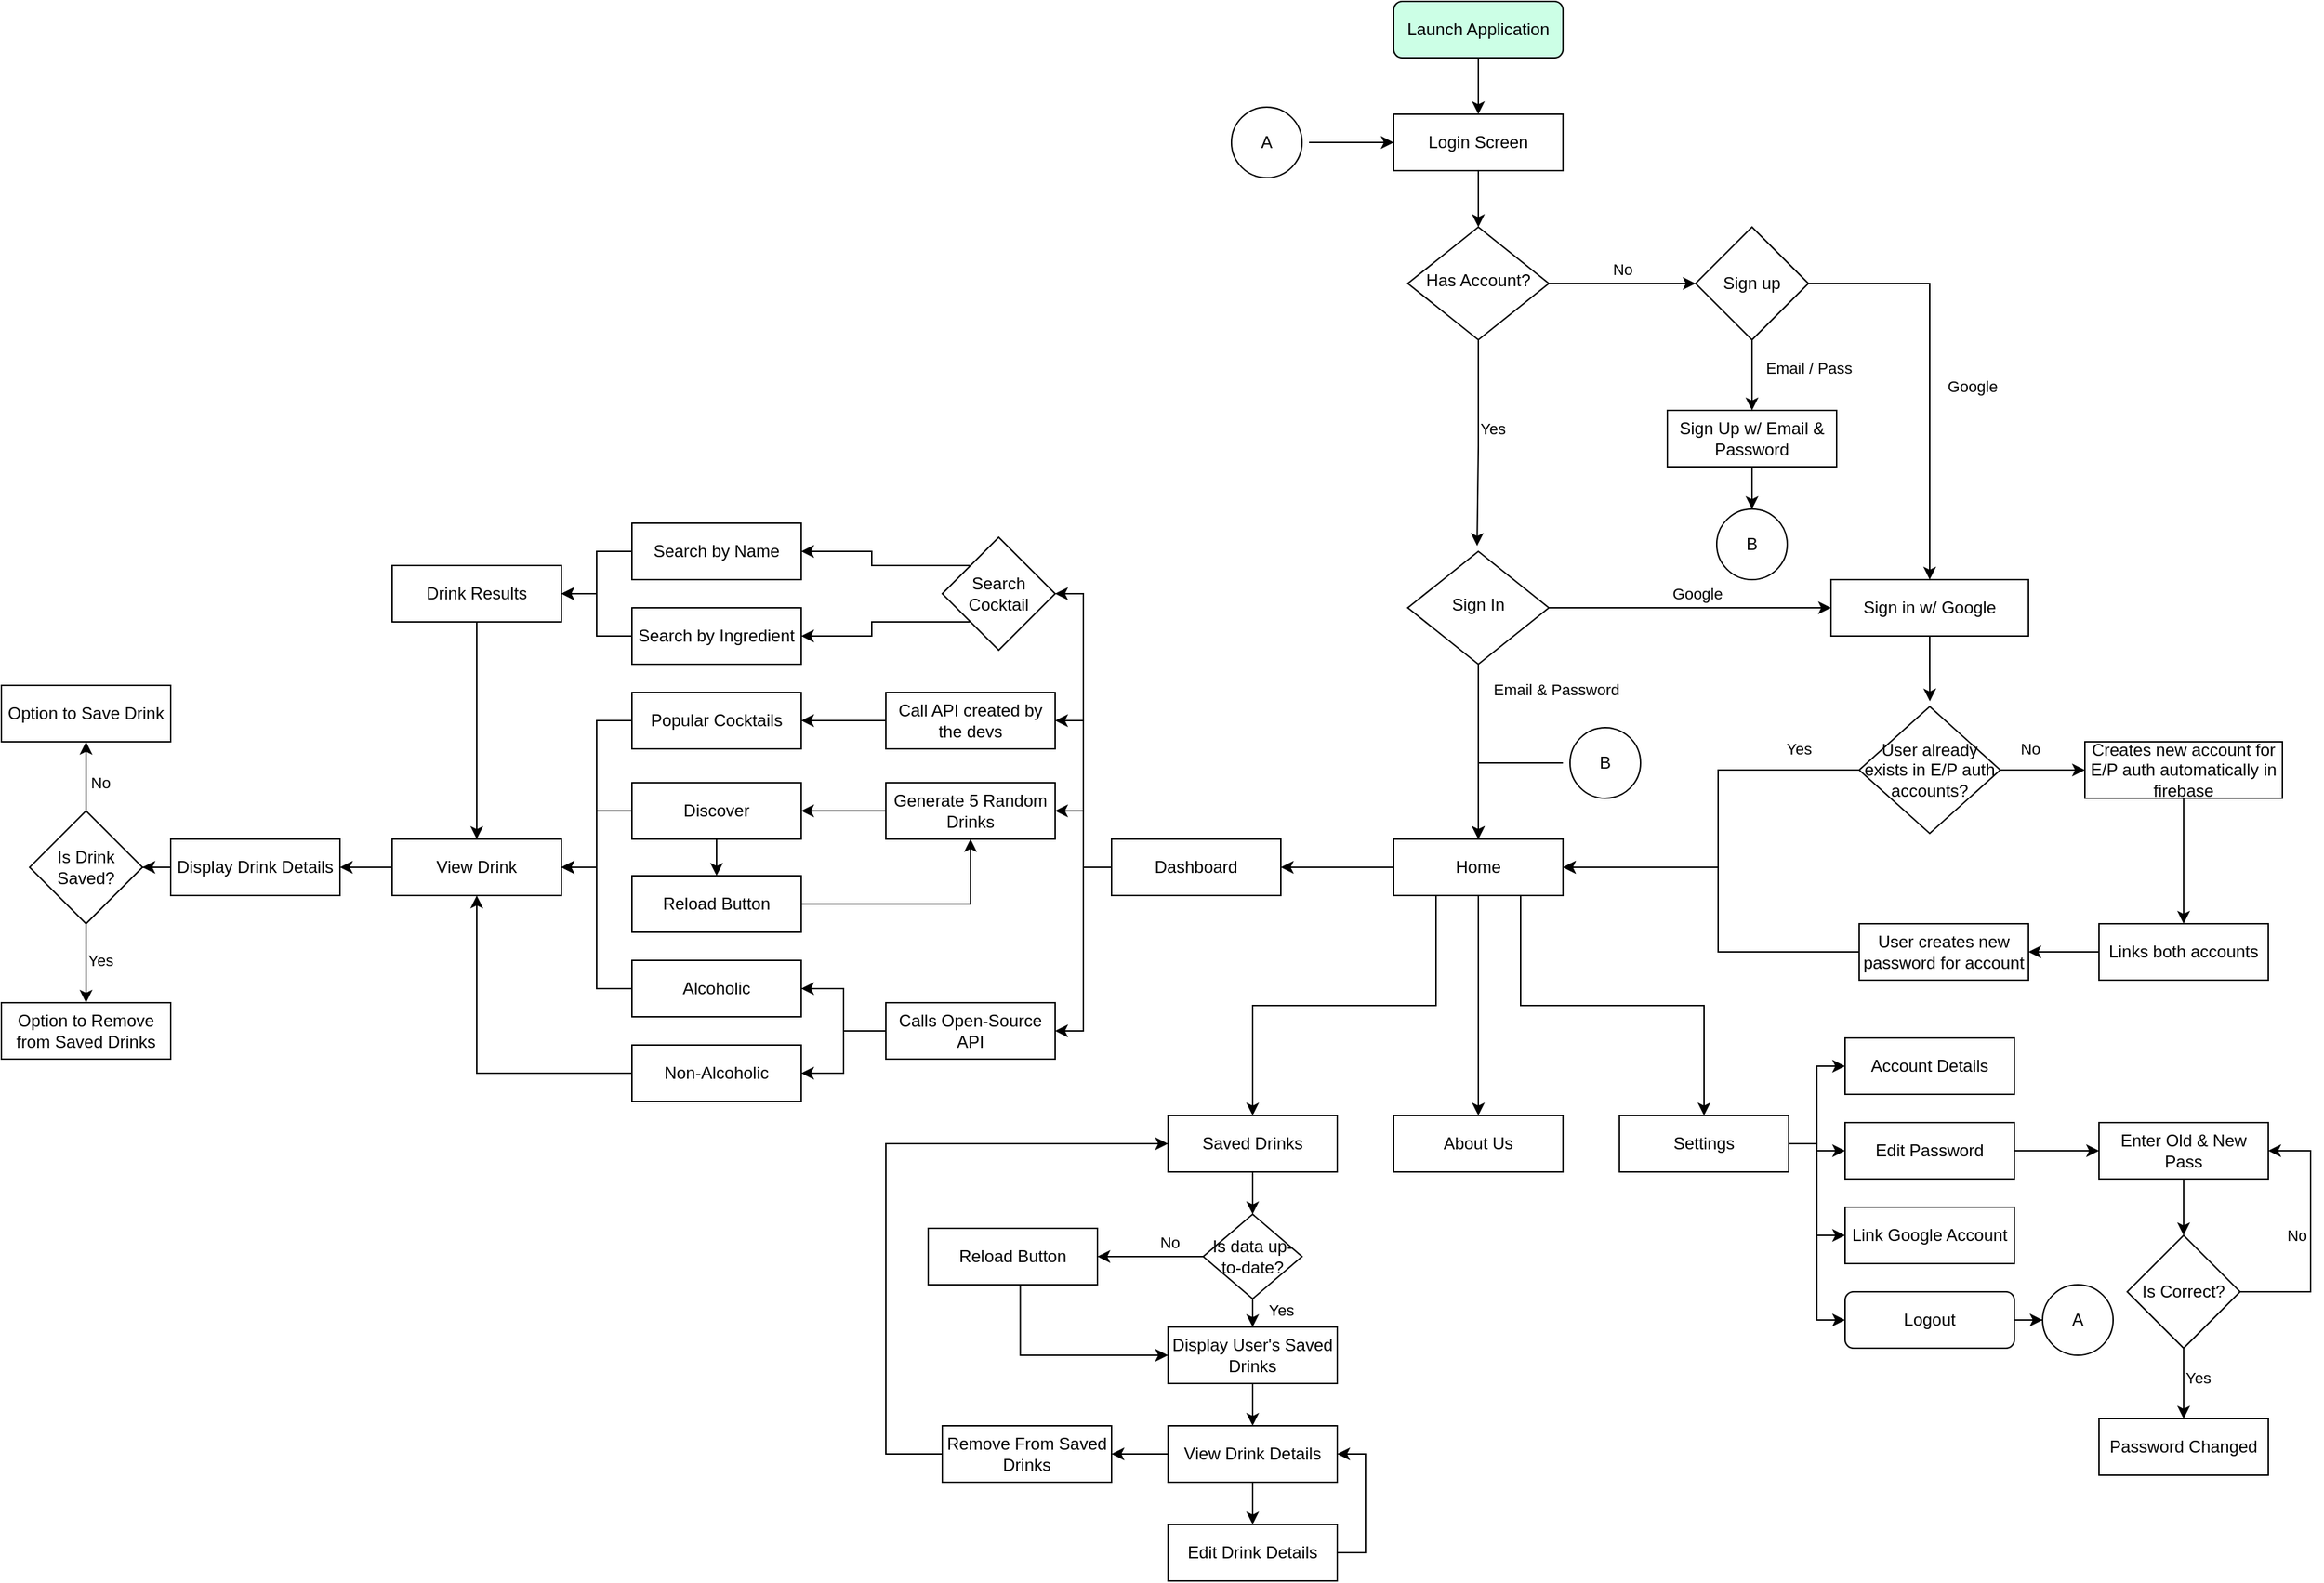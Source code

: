 <mxfile version="23.1.1" type="github">
  <diagram id="C5RBs43oDa-KdzZeNtuy" name="Page-1">
    <mxGraphModel dx="2927" dy="1082" grid="1" gridSize="10" guides="1" tooltips="1" connect="1" arrows="1" fold="1" page="1" pageScale="1" pageWidth="827" pageHeight="1169" math="0" shadow="0">
      <root>
        <mxCell id="WIyWlLk6GJQsqaUBKTNV-0" />
        <mxCell id="WIyWlLk6GJQsqaUBKTNV-1" parent="WIyWlLk6GJQsqaUBKTNV-0" />
        <mxCell id="TQhRW5g1vFuZufK2VAa3-180" style="edgeStyle=orthogonalEdgeStyle;rounded=0;orthogonalLoop=1;jettySize=auto;html=1;entryX=0.5;entryY=0;entryDx=0;entryDy=0;" parent="WIyWlLk6GJQsqaUBKTNV-1" source="WIyWlLk6GJQsqaUBKTNV-3" target="TQhRW5g1vFuZufK2VAa3-169" edge="1">
          <mxGeometry relative="1" as="geometry" />
        </mxCell>
        <mxCell id="WIyWlLk6GJQsqaUBKTNV-3" value="Launch Application" style="rounded=1;whiteSpace=wrap;html=1;fontSize=12;glass=0;strokeWidth=1;shadow=0;fillColor=#CCFFE6;" parent="WIyWlLk6GJQsqaUBKTNV-1" vertex="1">
          <mxGeometry x="160" y="10" width="120" height="40" as="geometry" />
        </mxCell>
        <mxCell id="TQhRW5g1vFuZufK2VAa3-177" style="edgeStyle=orthogonalEdgeStyle;rounded=0;orthogonalLoop=1;jettySize=auto;html=1;entryX=0;entryY=0.5;entryDx=0;entryDy=0;" parent="WIyWlLk6GJQsqaUBKTNV-1" source="WIyWlLk6GJQsqaUBKTNV-6" target="TQhRW5g1vFuZufK2VAa3-5" edge="1">
          <mxGeometry relative="1" as="geometry" />
        </mxCell>
        <mxCell id="TQhRW5g1vFuZufK2VAa3-179" value="No" style="edgeLabel;html=1;align=center;verticalAlign=middle;resizable=0;points=[];" parent="TQhRW5g1vFuZufK2VAa3-177" vertex="1" connectable="0">
          <mxGeometry x="0.003" relative="1" as="geometry">
            <mxPoint y="-10" as="offset" />
          </mxGeometry>
        </mxCell>
        <mxCell id="WIyWlLk6GJQsqaUBKTNV-6" value="Has Account?" style="rhombus;whiteSpace=wrap;html=1;shadow=0;fontFamily=Helvetica;fontSize=12;align=center;strokeWidth=1;spacing=6;spacingTop=-4;" parent="WIyWlLk6GJQsqaUBKTNV-1" vertex="1">
          <mxGeometry x="170" y="170" width="100" height="80" as="geometry" />
        </mxCell>
        <mxCell id="TQhRW5g1vFuZufK2VAa3-3" style="edgeStyle=orthogonalEdgeStyle;rounded=0;orthogonalLoop=1;jettySize=auto;html=1;entryX=0;entryY=0.5;entryDx=0;entryDy=0;" parent="WIyWlLk6GJQsqaUBKTNV-1" source="TQhRW5g1vFuZufK2VAa3-1" target="TQhRW5g1vFuZufK2VAa3-33" edge="1">
          <mxGeometry relative="1" as="geometry">
            <mxPoint x="480" y="440" as="targetPoint" />
          </mxGeometry>
        </mxCell>
        <mxCell id="TQhRW5g1vFuZufK2VAa3-4" value="Google" style="edgeLabel;html=1;align=center;verticalAlign=middle;resizable=0;points=[];" parent="TQhRW5g1vFuZufK2VAa3-3" vertex="1" connectable="0">
          <mxGeometry x="0.215" relative="1" as="geometry">
            <mxPoint x="-17" y="-10" as="offset" />
          </mxGeometry>
        </mxCell>
        <mxCell id="TQhRW5g1vFuZufK2VAa3-172" style="edgeStyle=orthogonalEdgeStyle;rounded=0;orthogonalLoop=1;jettySize=auto;html=1;entryX=0.5;entryY=0;entryDx=0;entryDy=0;" parent="WIyWlLk6GJQsqaUBKTNV-1" source="TQhRW5g1vFuZufK2VAa3-1" target="TQhRW5g1vFuZufK2VAa3-42" edge="1">
          <mxGeometry relative="1" as="geometry">
            <mxPoint x="200" y="570" as="targetPoint" />
          </mxGeometry>
        </mxCell>
        <mxCell id="TQhRW5g1vFuZufK2VAa3-1" value="Sign In" style="rhombus;whiteSpace=wrap;html=1;shadow=0;fontFamily=Helvetica;fontSize=12;align=center;strokeWidth=1;spacing=6;spacingTop=-4;" parent="WIyWlLk6GJQsqaUBKTNV-1" vertex="1">
          <mxGeometry x="170" y="400" width="100" height="80" as="geometry" />
        </mxCell>
        <mxCell id="TQhRW5g1vFuZufK2VAa3-6" style="edgeStyle=orthogonalEdgeStyle;rounded=0;orthogonalLoop=1;jettySize=auto;html=1;exitX=1;exitY=0.5;exitDx=0;exitDy=0;entryX=0.5;entryY=0;entryDx=0;entryDy=0;" parent="WIyWlLk6GJQsqaUBKTNV-1" source="TQhRW5g1vFuZufK2VAa3-5" target="TQhRW5g1vFuZufK2VAa3-33" edge="1">
          <mxGeometry relative="1" as="geometry">
            <mxPoint x="540" y="420" as="targetPoint" />
          </mxGeometry>
        </mxCell>
        <mxCell id="TQhRW5g1vFuZufK2VAa3-7" value="Google" style="edgeLabel;html=1;align=center;verticalAlign=middle;resizable=0;points=[];" parent="TQhRW5g1vFuZufK2VAa3-6" vertex="1" connectable="0">
          <mxGeometry x="0.01" y="1" relative="1" as="geometry">
            <mxPoint x="29" y="9" as="offset" />
          </mxGeometry>
        </mxCell>
        <mxCell id="TQhRW5g1vFuZufK2VAa3-10" style="edgeStyle=orthogonalEdgeStyle;rounded=0;orthogonalLoop=1;jettySize=auto;html=1;entryX=0.5;entryY=0;entryDx=0;entryDy=0;" parent="WIyWlLk6GJQsqaUBKTNV-1" source="TQhRW5g1vFuZufK2VAa3-5" target="TQhRW5g1vFuZufK2VAa3-38" edge="1">
          <mxGeometry relative="1" as="geometry" />
        </mxCell>
        <mxCell id="TQhRW5g1vFuZufK2VAa3-11" value="Email / Pass" style="edgeLabel;html=1;align=center;verticalAlign=middle;resizable=0;points=[];" parent="TQhRW5g1vFuZufK2VAa3-10" vertex="1" connectable="0">
          <mxGeometry x="-0.014" y="-2" relative="1" as="geometry">
            <mxPoint x="42" y="-5" as="offset" />
          </mxGeometry>
        </mxCell>
        <mxCell id="TQhRW5g1vFuZufK2VAa3-5" value="Sign up" style="rhombus;whiteSpace=wrap;html=1;" parent="WIyWlLk6GJQsqaUBKTNV-1" vertex="1">
          <mxGeometry x="374" y="170" width="80" height="80" as="geometry" />
        </mxCell>
        <mxCell id="TQhRW5g1vFuZufK2VAa3-16" style="edgeStyle=orthogonalEdgeStyle;rounded=0;orthogonalLoop=1;jettySize=auto;html=1;entryX=1;entryY=0.5;entryDx=0;entryDy=0;" parent="WIyWlLk6GJQsqaUBKTNV-1" source="TQhRW5g1vFuZufK2VAa3-12" target="TQhRW5g1vFuZufK2VAa3-42" edge="1">
          <mxGeometry relative="1" as="geometry">
            <Array as="points">
              <mxPoint x="390" y="555" />
              <mxPoint x="390" y="624" />
              <mxPoint x="280" y="624" />
            </Array>
          </mxGeometry>
        </mxCell>
        <mxCell id="TQhRW5g1vFuZufK2VAa3-17" value="Yes" style="edgeLabel;html=1;align=center;verticalAlign=middle;resizable=0;points=[];" parent="TQhRW5g1vFuZufK2VAa3-16" vertex="1" connectable="0">
          <mxGeometry x="-0.687" y="-1" relative="1" as="geometry">
            <mxPoint y="-14" as="offset" />
          </mxGeometry>
        </mxCell>
        <mxCell id="TQhRW5g1vFuZufK2VAa3-19" style="edgeStyle=orthogonalEdgeStyle;rounded=0;orthogonalLoop=1;jettySize=auto;html=1;exitX=1;exitY=0.5;exitDx=0;exitDy=0;entryX=0;entryY=0.5;entryDx=0;entryDy=0;" parent="WIyWlLk6GJQsqaUBKTNV-1" source="TQhRW5g1vFuZufK2VAa3-12" target="TQhRW5g1vFuZufK2VAa3-30" edge="1">
          <mxGeometry relative="1" as="geometry" />
        </mxCell>
        <mxCell id="TQhRW5g1vFuZufK2VAa3-20" value="No" style="edgeLabel;html=1;align=center;verticalAlign=middle;resizable=0;points=[];" parent="TQhRW5g1vFuZufK2VAa3-19" vertex="1" connectable="0">
          <mxGeometry x="-0.411" y="1" relative="1" as="geometry">
            <mxPoint x="3" y="-14" as="offset" />
          </mxGeometry>
        </mxCell>
        <mxCell id="TQhRW5g1vFuZufK2VAa3-12" value="&lt;font style=&quot;font-size: 12px;&quot;&gt;User already exists in E/P auth accounts?&lt;/font&gt;" style="rhombus;whiteSpace=wrap;html=1;" parent="WIyWlLk6GJQsqaUBKTNV-1" vertex="1">
          <mxGeometry x="490" y="510" width="100" height="90" as="geometry" />
        </mxCell>
        <mxCell id="TQhRW5g1vFuZufK2VAa3-29" style="edgeStyle=orthogonalEdgeStyle;rounded=0;orthogonalLoop=1;jettySize=auto;html=1;entryX=1;entryY=0.5;entryDx=0;entryDy=0;exitX=0;exitY=0.5;exitDx=0;exitDy=0;" parent="WIyWlLk6GJQsqaUBKTNV-1" source="HgT4FVyCtqjQyNSdnHn8-1" target="TQhRW5g1vFuZufK2VAa3-42" edge="1">
          <mxGeometry relative="1" as="geometry">
            <Array as="points">
              <mxPoint x="390" y="684" />
              <mxPoint x="390" y="624" />
              <mxPoint x="280" y="624" />
            </Array>
          </mxGeometry>
        </mxCell>
        <mxCell id="TQhRW5g1vFuZufK2VAa3-28" value="Links both accounts" style="rounded=0;whiteSpace=wrap;html=1;" parent="WIyWlLk6GJQsqaUBKTNV-1" vertex="1">
          <mxGeometry x="660" y="664" width="120" height="40" as="geometry" />
        </mxCell>
        <mxCell id="TQhRW5g1vFuZufK2VAa3-32" style="edgeStyle=orthogonalEdgeStyle;rounded=0;orthogonalLoop=1;jettySize=auto;html=1;exitX=0.5;exitY=1;exitDx=0;exitDy=0;entryX=0.5;entryY=0;entryDx=0;entryDy=0;" parent="WIyWlLk6GJQsqaUBKTNV-1" source="TQhRW5g1vFuZufK2VAa3-30" target="TQhRW5g1vFuZufK2VAa3-28" edge="1">
          <mxGeometry relative="1" as="geometry" />
        </mxCell>
        <mxCell id="TQhRW5g1vFuZufK2VAa3-30" value="Creates new account for E/P auth automatically in firebase" style="rounded=0;whiteSpace=wrap;html=1;" parent="WIyWlLk6GJQsqaUBKTNV-1" vertex="1">
          <mxGeometry x="650" y="535" width="140" height="40" as="geometry" />
        </mxCell>
        <mxCell id="TQhRW5g1vFuZufK2VAa3-33" value="Sign in w/ Google" style="rounded=0;whiteSpace=wrap;html=1;" parent="WIyWlLk6GJQsqaUBKTNV-1" vertex="1">
          <mxGeometry x="470" y="420" width="140" height="40" as="geometry" />
        </mxCell>
        <mxCell id="TQhRW5g1vFuZufK2VAa3-34" style="edgeStyle=orthogonalEdgeStyle;rounded=0;orthogonalLoop=1;jettySize=auto;html=1;entryX=0.501;entryY=-0.041;entryDx=0;entryDy=0;entryPerimeter=0;" parent="WIyWlLk6GJQsqaUBKTNV-1" source="TQhRW5g1vFuZufK2VAa3-33" target="TQhRW5g1vFuZufK2VAa3-12" edge="1">
          <mxGeometry relative="1" as="geometry" />
        </mxCell>
        <mxCell id="TQhRW5g1vFuZufK2VAa3-38" value="Sign Up w/ Email &amp;amp; Password" style="rounded=0;whiteSpace=wrap;html=1;" parent="WIyWlLk6GJQsqaUBKTNV-1" vertex="1">
          <mxGeometry x="354" y="300" width="120" height="40" as="geometry" />
        </mxCell>
        <mxCell id="TQhRW5g1vFuZufK2VAa3-59" style="edgeStyle=orthogonalEdgeStyle;rounded=0;orthogonalLoop=1;jettySize=auto;html=1;entryX=1;entryY=0.5;entryDx=0;entryDy=0;" parent="WIyWlLk6GJQsqaUBKTNV-1" source="TQhRW5g1vFuZufK2VAa3-41" target="TQhRW5g1vFuZufK2VAa3-73" edge="1">
          <mxGeometry relative="1" as="geometry" />
        </mxCell>
        <mxCell id="TQhRW5g1vFuZufK2VAa3-60" style="edgeStyle=orthogonalEdgeStyle;rounded=0;orthogonalLoop=1;jettySize=auto;html=1;exitX=0;exitY=0.5;exitDx=0;exitDy=0;entryX=1;entryY=0.5;entryDx=0;entryDy=0;" parent="WIyWlLk6GJQsqaUBKTNV-1" source="TQhRW5g1vFuZufK2VAa3-41" target="TQhRW5g1vFuZufK2VAa3-53" edge="1">
          <mxGeometry relative="1" as="geometry" />
        </mxCell>
        <mxCell id="TQhRW5g1vFuZufK2VAa3-61" style="edgeStyle=orthogonalEdgeStyle;rounded=0;orthogonalLoop=1;jettySize=auto;html=1;entryX=1;entryY=0.5;entryDx=0;entryDy=0;" parent="WIyWlLk6GJQsqaUBKTNV-1" source="TQhRW5g1vFuZufK2VAa3-41" target="TQhRW5g1vFuZufK2VAa3-57" edge="1">
          <mxGeometry relative="1" as="geometry" />
        </mxCell>
        <mxCell id="TQhRW5g1vFuZufK2VAa3-64" style="edgeStyle=orthogonalEdgeStyle;rounded=0;orthogonalLoop=1;jettySize=auto;html=1;entryX=1;entryY=0.5;entryDx=0;entryDy=0;" parent="WIyWlLk6GJQsqaUBKTNV-1" source="TQhRW5g1vFuZufK2VAa3-41" target="TQhRW5g1vFuZufK2VAa3-63" edge="1">
          <mxGeometry relative="1" as="geometry" />
        </mxCell>
        <mxCell id="TQhRW5g1vFuZufK2VAa3-41" value="Dashboard" style="rounded=0;whiteSpace=wrap;html=1;" parent="WIyWlLk6GJQsqaUBKTNV-1" vertex="1">
          <mxGeometry x="-40" y="604" width="120" height="40" as="geometry" />
        </mxCell>
        <mxCell id="TQhRW5g1vFuZufK2VAa3-47" style="edgeStyle=orthogonalEdgeStyle;rounded=0;orthogonalLoop=1;jettySize=auto;html=1;entryX=0.5;entryY=0;entryDx=0;entryDy=0;" parent="WIyWlLk6GJQsqaUBKTNV-1" source="TQhRW5g1vFuZufK2VAa3-42" target="TQhRW5g1vFuZufK2VAa3-44" edge="1">
          <mxGeometry relative="1" as="geometry" />
        </mxCell>
        <mxCell id="TQhRW5g1vFuZufK2VAa3-48" style="edgeStyle=orthogonalEdgeStyle;rounded=0;orthogonalLoop=1;jettySize=auto;html=1;exitX=0.75;exitY=1;exitDx=0;exitDy=0;" parent="WIyWlLk6GJQsqaUBKTNV-1" source="TQhRW5g1vFuZufK2VAa3-42" target="TQhRW5g1vFuZufK2VAa3-46" edge="1">
          <mxGeometry relative="1" as="geometry" />
        </mxCell>
        <mxCell id="TQhRW5g1vFuZufK2VAa3-49" style="edgeStyle=orthogonalEdgeStyle;rounded=0;orthogonalLoop=1;jettySize=auto;html=1;exitX=0.25;exitY=1;exitDx=0;exitDy=0;" parent="WIyWlLk6GJQsqaUBKTNV-1" source="TQhRW5g1vFuZufK2VAa3-42" target="TQhRW5g1vFuZufK2VAa3-45" edge="1">
          <mxGeometry relative="1" as="geometry" />
        </mxCell>
        <mxCell id="HgT4FVyCtqjQyNSdnHn8-23" style="edgeStyle=orthogonalEdgeStyle;rounded=0;orthogonalLoop=1;jettySize=auto;html=1;entryX=1;entryY=0.5;entryDx=0;entryDy=0;" edge="1" parent="WIyWlLk6GJQsqaUBKTNV-1" source="TQhRW5g1vFuZufK2VAa3-42" target="TQhRW5g1vFuZufK2VAa3-41">
          <mxGeometry relative="1" as="geometry" />
        </mxCell>
        <mxCell id="TQhRW5g1vFuZufK2VAa3-42" value="Home" style="rounded=0;whiteSpace=wrap;html=1;" parent="WIyWlLk6GJQsqaUBKTNV-1" vertex="1">
          <mxGeometry x="160" y="604" width="120" height="40" as="geometry" />
        </mxCell>
        <mxCell id="TQhRW5g1vFuZufK2VAa3-44" value="About Us" style="rounded=0;whiteSpace=wrap;html=1;" parent="WIyWlLk6GJQsqaUBKTNV-1" vertex="1">
          <mxGeometry x="160" y="800" width="120" height="40" as="geometry" />
        </mxCell>
        <mxCell id="TQhRW5g1vFuZufK2VAa3-128" style="edgeStyle=orthogonalEdgeStyle;rounded=0;orthogonalLoop=1;jettySize=auto;html=1;entryX=0.5;entryY=0;entryDx=0;entryDy=0;" parent="WIyWlLk6GJQsqaUBKTNV-1" source="TQhRW5g1vFuZufK2VAa3-45" target="TQhRW5g1vFuZufK2VAa3-145" edge="1">
          <mxGeometry relative="1" as="geometry" />
        </mxCell>
        <mxCell id="TQhRW5g1vFuZufK2VAa3-45" value="Saved Drinks" style="rounded=0;whiteSpace=wrap;html=1;" parent="WIyWlLk6GJQsqaUBKTNV-1" vertex="1">
          <mxGeometry y="800" width="120" height="40" as="geometry" />
        </mxCell>
        <mxCell id="TQhRW5g1vFuZufK2VAa3-106" style="edgeStyle=orthogonalEdgeStyle;rounded=0;orthogonalLoop=1;jettySize=auto;html=1;entryX=0;entryY=0.5;entryDx=0;entryDy=0;" parent="WIyWlLk6GJQsqaUBKTNV-1" source="TQhRW5g1vFuZufK2VAa3-46" target="TQhRW5g1vFuZufK2VAa3-100" edge="1">
          <mxGeometry relative="1" as="geometry" />
        </mxCell>
        <mxCell id="TQhRW5g1vFuZufK2VAa3-119" style="edgeStyle=orthogonalEdgeStyle;rounded=0;orthogonalLoop=1;jettySize=auto;html=1;entryX=0;entryY=0.5;entryDx=0;entryDy=0;" parent="WIyWlLk6GJQsqaUBKTNV-1" source="TQhRW5g1vFuZufK2VAa3-46" target="TQhRW5g1vFuZufK2VAa3-103" edge="1">
          <mxGeometry relative="1" as="geometry" />
        </mxCell>
        <mxCell id="TQhRW5g1vFuZufK2VAa3-120" style="edgeStyle=orthogonalEdgeStyle;rounded=0;orthogonalLoop=1;jettySize=auto;html=1;entryX=0;entryY=0.5;entryDx=0;entryDy=0;" parent="WIyWlLk6GJQsqaUBKTNV-1" source="TQhRW5g1vFuZufK2VAa3-46" target="TQhRW5g1vFuZufK2VAa3-99" edge="1">
          <mxGeometry relative="1" as="geometry" />
        </mxCell>
        <mxCell id="TQhRW5g1vFuZufK2VAa3-122" style="edgeStyle=orthogonalEdgeStyle;rounded=0;orthogonalLoop=1;jettySize=auto;html=1;entryX=0;entryY=0.5;entryDx=0;entryDy=0;" parent="WIyWlLk6GJQsqaUBKTNV-1" source="TQhRW5g1vFuZufK2VAa3-46" target="TQhRW5g1vFuZufK2VAa3-102" edge="1">
          <mxGeometry relative="1" as="geometry" />
        </mxCell>
        <mxCell id="TQhRW5g1vFuZufK2VAa3-46" value="Settings" style="rounded=0;whiteSpace=wrap;html=1;" parent="WIyWlLk6GJQsqaUBKTNV-1" vertex="1">
          <mxGeometry x="320" y="800" width="120" height="40" as="geometry" />
        </mxCell>
        <mxCell id="TQhRW5g1vFuZufK2VAa3-78" style="edgeStyle=orthogonalEdgeStyle;rounded=0;orthogonalLoop=1;jettySize=auto;html=1;exitX=0;exitY=0.5;exitDx=0;exitDy=0;entryX=1;entryY=0.5;entryDx=0;entryDy=0;" parent="WIyWlLk6GJQsqaUBKTNV-1" source="TQhRW5g1vFuZufK2VAa3-52" target="TQhRW5g1vFuZufK2VAa3-77" edge="1">
          <mxGeometry relative="1" as="geometry" />
        </mxCell>
        <mxCell id="TQhRW5g1vFuZufK2VAa3-52" value="Search by Name" style="rounded=0;whiteSpace=wrap;html=1;" parent="WIyWlLk6GJQsqaUBKTNV-1" vertex="1">
          <mxGeometry x="-380" y="380" width="120" height="40" as="geometry" />
        </mxCell>
        <mxCell id="TQhRW5g1vFuZufK2VAa3-68" style="edgeStyle=orthogonalEdgeStyle;rounded=0;orthogonalLoop=1;jettySize=auto;html=1;entryX=1;entryY=0.5;entryDx=0;entryDy=0;" parent="WIyWlLk6GJQsqaUBKTNV-1" source="TQhRW5g1vFuZufK2VAa3-53" target="TQhRW5g1vFuZufK2VAa3-56" edge="1">
          <mxGeometry relative="1" as="geometry" />
        </mxCell>
        <mxCell id="TQhRW5g1vFuZufK2VAa3-53" value="Generate 5 Random Drinks" style="rounded=0;whiteSpace=wrap;html=1;" parent="WIyWlLk6GJQsqaUBKTNV-1" vertex="1">
          <mxGeometry x="-200" y="564" width="120" height="40" as="geometry" />
        </mxCell>
        <mxCell id="TQhRW5g1vFuZufK2VAa3-82" style="edgeStyle=orthogonalEdgeStyle;rounded=0;orthogonalLoop=1;jettySize=auto;html=1;entryX=1;entryY=0.5;entryDx=0;entryDy=0;" parent="WIyWlLk6GJQsqaUBKTNV-1" source="TQhRW5g1vFuZufK2VAa3-54" target="TQhRW5g1vFuZufK2VAa3-80" edge="1">
          <mxGeometry relative="1" as="geometry" />
        </mxCell>
        <mxCell id="TQhRW5g1vFuZufK2VAa3-54" value="Popular Cocktails" style="rounded=0;whiteSpace=wrap;html=1;" parent="WIyWlLk6GJQsqaUBKTNV-1" vertex="1">
          <mxGeometry x="-380" y="500" width="120" height="40" as="geometry" />
        </mxCell>
        <mxCell id="TQhRW5g1vFuZufK2VAa3-84" style="edgeStyle=orthogonalEdgeStyle;rounded=0;orthogonalLoop=1;jettySize=auto;html=1;entryX=1;entryY=0.5;entryDx=0;entryDy=0;" parent="WIyWlLk6GJQsqaUBKTNV-1" source="TQhRW5g1vFuZufK2VAa3-55" target="TQhRW5g1vFuZufK2VAa3-80" edge="1">
          <mxGeometry relative="1" as="geometry" />
        </mxCell>
        <mxCell id="TQhRW5g1vFuZufK2VAa3-55" value="Alcoholic" style="rounded=0;whiteSpace=wrap;html=1;" parent="WIyWlLk6GJQsqaUBKTNV-1" vertex="1">
          <mxGeometry x="-380" y="690" width="120" height="40" as="geometry" />
        </mxCell>
        <mxCell id="TQhRW5g1vFuZufK2VAa3-70" style="edgeStyle=orthogonalEdgeStyle;rounded=0;orthogonalLoop=1;jettySize=auto;html=1;entryX=0.5;entryY=0;entryDx=0;entryDy=0;" parent="WIyWlLk6GJQsqaUBKTNV-1" source="TQhRW5g1vFuZufK2VAa3-56" target="TQhRW5g1vFuZufK2VAa3-69" edge="1">
          <mxGeometry relative="1" as="geometry" />
        </mxCell>
        <mxCell id="TQhRW5g1vFuZufK2VAa3-83" style="edgeStyle=orthogonalEdgeStyle;rounded=0;orthogonalLoop=1;jettySize=auto;html=1;entryX=1;entryY=0.5;entryDx=0;entryDy=0;" parent="WIyWlLk6GJQsqaUBKTNV-1" source="TQhRW5g1vFuZufK2VAa3-56" target="TQhRW5g1vFuZufK2VAa3-80" edge="1">
          <mxGeometry relative="1" as="geometry" />
        </mxCell>
        <mxCell id="TQhRW5g1vFuZufK2VAa3-56" value="Discover" style="rounded=0;whiteSpace=wrap;html=1;" parent="WIyWlLk6GJQsqaUBKTNV-1" vertex="1">
          <mxGeometry x="-380" y="564" width="120" height="40" as="geometry" />
        </mxCell>
        <mxCell id="TQhRW5g1vFuZufK2VAa3-62" style="edgeStyle=orthogonalEdgeStyle;rounded=0;orthogonalLoop=1;jettySize=auto;html=1;entryX=1;entryY=0.5;entryDx=0;entryDy=0;" parent="WIyWlLk6GJQsqaUBKTNV-1" source="TQhRW5g1vFuZufK2VAa3-57" target="TQhRW5g1vFuZufK2VAa3-54" edge="1">
          <mxGeometry relative="1" as="geometry" />
        </mxCell>
        <mxCell id="TQhRW5g1vFuZufK2VAa3-57" value="Call API created by the devs" style="rounded=0;whiteSpace=wrap;html=1;" parent="WIyWlLk6GJQsqaUBKTNV-1" vertex="1">
          <mxGeometry x="-200" y="500" width="120" height="40" as="geometry" />
        </mxCell>
        <mxCell id="TQhRW5g1vFuZufK2VAa3-85" style="edgeStyle=orthogonalEdgeStyle;rounded=0;orthogonalLoop=1;jettySize=auto;html=1;entryX=0.5;entryY=1;entryDx=0;entryDy=0;" parent="WIyWlLk6GJQsqaUBKTNV-1" source="TQhRW5g1vFuZufK2VAa3-58" target="TQhRW5g1vFuZufK2VAa3-80" edge="1">
          <mxGeometry relative="1" as="geometry" />
        </mxCell>
        <mxCell id="TQhRW5g1vFuZufK2VAa3-58" value="Non-Alcoholic" style="rounded=0;whiteSpace=wrap;html=1;" parent="WIyWlLk6GJQsqaUBKTNV-1" vertex="1">
          <mxGeometry x="-380" y="750" width="120" height="40" as="geometry" />
        </mxCell>
        <mxCell id="TQhRW5g1vFuZufK2VAa3-66" style="edgeStyle=orthogonalEdgeStyle;rounded=0;orthogonalLoop=1;jettySize=auto;html=1;entryX=1;entryY=0.5;entryDx=0;entryDy=0;" parent="WIyWlLk6GJQsqaUBKTNV-1" source="TQhRW5g1vFuZufK2VAa3-63" target="TQhRW5g1vFuZufK2VAa3-55" edge="1">
          <mxGeometry relative="1" as="geometry" />
        </mxCell>
        <mxCell id="TQhRW5g1vFuZufK2VAa3-67" style="edgeStyle=orthogonalEdgeStyle;rounded=0;orthogonalLoop=1;jettySize=auto;html=1;entryX=1;entryY=0.5;entryDx=0;entryDy=0;" parent="WIyWlLk6GJQsqaUBKTNV-1" source="TQhRW5g1vFuZufK2VAa3-63" target="TQhRW5g1vFuZufK2VAa3-58" edge="1">
          <mxGeometry relative="1" as="geometry" />
        </mxCell>
        <mxCell id="TQhRW5g1vFuZufK2VAa3-63" value="Calls Open-Source API" style="rounded=0;whiteSpace=wrap;html=1;" parent="WIyWlLk6GJQsqaUBKTNV-1" vertex="1">
          <mxGeometry x="-200" y="720" width="120" height="40" as="geometry" />
        </mxCell>
        <mxCell id="TQhRW5g1vFuZufK2VAa3-71" style="edgeStyle=orthogonalEdgeStyle;rounded=0;orthogonalLoop=1;jettySize=auto;html=1;entryX=0.5;entryY=1;entryDx=0;entryDy=0;" parent="WIyWlLk6GJQsqaUBKTNV-1" source="TQhRW5g1vFuZufK2VAa3-69" target="TQhRW5g1vFuZufK2VAa3-53" edge="1">
          <mxGeometry relative="1" as="geometry" />
        </mxCell>
        <mxCell id="TQhRW5g1vFuZufK2VAa3-69" value="Reload Button" style="rounded=0;whiteSpace=wrap;html=1;" parent="WIyWlLk6GJQsqaUBKTNV-1" vertex="1">
          <mxGeometry x="-380" y="630" width="120" height="40" as="geometry" />
        </mxCell>
        <mxCell id="TQhRW5g1vFuZufK2VAa3-75" style="edgeStyle=orthogonalEdgeStyle;rounded=0;orthogonalLoop=1;jettySize=auto;html=1;exitX=0;exitY=0;exitDx=0;exitDy=0;entryX=1;entryY=0.5;entryDx=0;entryDy=0;" parent="WIyWlLk6GJQsqaUBKTNV-1" source="TQhRW5g1vFuZufK2VAa3-73" target="TQhRW5g1vFuZufK2VAa3-52" edge="1">
          <mxGeometry relative="1" as="geometry" />
        </mxCell>
        <mxCell id="TQhRW5g1vFuZufK2VAa3-76" style="edgeStyle=orthogonalEdgeStyle;rounded=0;orthogonalLoop=1;jettySize=auto;html=1;exitX=0;exitY=1;exitDx=0;exitDy=0;entryX=1;entryY=0.5;entryDx=0;entryDy=0;" parent="WIyWlLk6GJQsqaUBKTNV-1" source="TQhRW5g1vFuZufK2VAa3-73" target="TQhRW5g1vFuZufK2VAa3-74" edge="1">
          <mxGeometry relative="1" as="geometry" />
        </mxCell>
        <mxCell id="TQhRW5g1vFuZufK2VAa3-73" value="Search Cocktail" style="rhombus;whiteSpace=wrap;html=1;" parent="WIyWlLk6GJQsqaUBKTNV-1" vertex="1">
          <mxGeometry x="-160" y="390" width="80" height="80" as="geometry" />
        </mxCell>
        <mxCell id="TQhRW5g1vFuZufK2VAa3-79" style="edgeStyle=orthogonalEdgeStyle;rounded=0;orthogonalLoop=1;jettySize=auto;html=1;entryX=1;entryY=0.5;entryDx=0;entryDy=0;" parent="WIyWlLk6GJQsqaUBKTNV-1" source="TQhRW5g1vFuZufK2VAa3-74" target="TQhRW5g1vFuZufK2VAa3-77" edge="1">
          <mxGeometry relative="1" as="geometry">
            <mxPoint x="-420" y="430" as="targetPoint" />
          </mxGeometry>
        </mxCell>
        <mxCell id="TQhRW5g1vFuZufK2VAa3-74" value="Search by Ingredient" style="rounded=0;whiteSpace=wrap;html=1;" parent="WIyWlLk6GJQsqaUBKTNV-1" vertex="1">
          <mxGeometry x="-380" y="440" width="120" height="40" as="geometry" />
        </mxCell>
        <mxCell id="TQhRW5g1vFuZufK2VAa3-81" style="edgeStyle=orthogonalEdgeStyle;rounded=0;orthogonalLoop=1;jettySize=auto;html=1;" parent="WIyWlLk6GJQsqaUBKTNV-1" source="TQhRW5g1vFuZufK2VAa3-77" target="TQhRW5g1vFuZufK2VAa3-80" edge="1">
          <mxGeometry relative="1" as="geometry" />
        </mxCell>
        <mxCell id="TQhRW5g1vFuZufK2VAa3-77" value="Drink Results" style="rounded=0;whiteSpace=wrap;html=1;" parent="WIyWlLk6GJQsqaUBKTNV-1" vertex="1">
          <mxGeometry x="-550" y="410" width="120" height="40" as="geometry" />
        </mxCell>
        <mxCell id="TQhRW5g1vFuZufK2VAa3-87" style="edgeStyle=orthogonalEdgeStyle;rounded=0;orthogonalLoop=1;jettySize=auto;html=1;entryX=1;entryY=0.5;entryDx=0;entryDy=0;" parent="WIyWlLk6GJQsqaUBKTNV-1" source="TQhRW5g1vFuZufK2VAa3-80" target="TQhRW5g1vFuZufK2VAa3-86" edge="1">
          <mxGeometry relative="1" as="geometry" />
        </mxCell>
        <mxCell id="TQhRW5g1vFuZufK2VAa3-80" value="View Drink" style="rounded=0;whiteSpace=wrap;html=1;" parent="WIyWlLk6GJQsqaUBKTNV-1" vertex="1">
          <mxGeometry x="-550" y="604" width="120" height="40" as="geometry" />
        </mxCell>
        <mxCell id="TQhRW5g1vFuZufK2VAa3-89" style="edgeStyle=orthogonalEdgeStyle;rounded=0;orthogonalLoop=1;jettySize=auto;html=1;entryX=1;entryY=0.5;entryDx=0;entryDy=0;" parent="WIyWlLk6GJQsqaUBKTNV-1" source="TQhRW5g1vFuZufK2VAa3-86" target="TQhRW5g1vFuZufK2VAa3-88" edge="1">
          <mxGeometry relative="1" as="geometry" />
        </mxCell>
        <mxCell id="TQhRW5g1vFuZufK2VAa3-86" value="Display Drink Details" style="rounded=0;whiteSpace=wrap;html=1;" parent="WIyWlLk6GJQsqaUBKTNV-1" vertex="1">
          <mxGeometry x="-707" y="604" width="120" height="40" as="geometry" />
        </mxCell>
        <mxCell id="TQhRW5g1vFuZufK2VAa3-91" style="edgeStyle=orthogonalEdgeStyle;rounded=0;orthogonalLoop=1;jettySize=auto;html=1;entryX=0.5;entryY=1;entryDx=0;entryDy=0;" parent="WIyWlLk6GJQsqaUBKTNV-1" source="TQhRW5g1vFuZufK2VAa3-88" target="TQhRW5g1vFuZufK2VAa3-90" edge="1">
          <mxGeometry relative="1" as="geometry" />
        </mxCell>
        <mxCell id="TQhRW5g1vFuZufK2VAa3-96" value="No" style="edgeLabel;html=1;align=center;verticalAlign=middle;resizable=0;points=[];" parent="TQhRW5g1vFuZufK2VAa3-91" vertex="1" connectable="0">
          <mxGeometry x="0.118" relative="1" as="geometry">
            <mxPoint x="10" y="7" as="offset" />
          </mxGeometry>
        </mxCell>
        <mxCell id="TQhRW5g1vFuZufK2VAa3-93" style="edgeStyle=orthogonalEdgeStyle;rounded=0;orthogonalLoop=1;jettySize=auto;html=1;entryX=0.5;entryY=0;entryDx=0;entryDy=0;" parent="WIyWlLk6GJQsqaUBKTNV-1" source="TQhRW5g1vFuZufK2VAa3-88" target="TQhRW5g1vFuZufK2VAa3-92" edge="1">
          <mxGeometry relative="1" as="geometry" />
        </mxCell>
        <mxCell id="TQhRW5g1vFuZufK2VAa3-94" value="Yes" style="edgeLabel;html=1;align=center;verticalAlign=middle;resizable=0;points=[];" parent="TQhRW5g1vFuZufK2VAa3-93" vertex="1" connectable="0">
          <mxGeometry x="-0.558" y="-2" relative="1" as="geometry">
            <mxPoint x="12" y="13" as="offset" />
          </mxGeometry>
        </mxCell>
        <mxCell id="TQhRW5g1vFuZufK2VAa3-88" value="Is Drink Saved?" style="rhombus;whiteSpace=wrap;html=1;" parent="WIyWlLk6GJQsqaUBKTNV-1" vertex="1">
          <mxGeometry x="-807" y="584" width="80" height="80" as="geometry" />
        </mxCell>
        <mxCell id="TQhRW5g1vFuZufK2VAa3-90" value="Option to Save Drink" style="rounded=0;whiteSpace=wrap;html=1;" parent="WIyWlLk6GJQsqaUBKTNV-1" vertex="1">
          <mxGeometry x="-827" y="495" width="120" height="40" as="geometry" />
        </mxCell>
        <mxCell id="TQhRW5g1vFuZufK2VAa3-92" value="Option to Remove from Saved Drinks" style="rounded=0;whiteSpace=wrap;html=1;" parent="WIyWlLk6GJQsqaUBKTNV-1" vertex="1">
          <mxGeometry x="-827" y="720" width="120" height="40" as="geometry" />
        </mxCell>
        <mxCell id="TQhRW5g1vFuZufK2VAa3-99" value="Account Details" style="rounded=0;whiteSpace=wrap;html=1;" parent="WIyWlLk6GJQsqaUBKTNV-1" vertex="1">
          <mxGeometry x="480" y="745" width="120" height="40" as="geometry" />
        </mxCell>
        <mxCell id="TQhRW5g1vFuZufK2VAa3-107" style="edgeStyle=orthogonalEdgeStyle;rounded=0;orthogonalLoop=1;jettySize=auto;html=1;entryX=0;entryY=0.5;entryDx=0;entryDy=0;" parent="WIyWlLk6GJQsqaUBKTNV-1" source="TQhRW5g1vFuZufK2VAa3-100" target="TQhRW5g1vFuZufK2VAa3-104" edge="1">
          <mxGeometry relative="1" as="geometry" />
        </mxCell>
        <mxCell id="TQhRW5g1vFuZufK2VAa3-100" value="Edit Password" style="rounded=0;whiteSpace=wrap;html=1;" parent="WIyWlLk6GJQsqaUBKTNV-1" vertex="1">
          <mxGeometry x="480" y="805" width="120" height="40" as="geometry" />
        </mxCell>
        <mxCell id="TQhRW5g1vFuZufK2VAa3-102" value="Logout" style="rounded=1;whiteSpace=wrap;html=1;" parent="WIyWlLk6GJQsqaUBKTNV-1" vertex="1">
          <mxGeometry x="480" y="925" width="120" height="40" as="geometry" />
        </mxCell>
        <mxCell id="TQhRW5g1vFuZufK2VAa3-103" value="Link Google Account" style="rounded=0;whiteSpace=wrap;html=1;" parent="WIyWlLk6GJQsqaUBKTNV-1" vertex="1">
          <mxGeometry x="480" y="865" width="120" height="40" as="geometry" />
        </mxCell>
        <mxCell id="TQhRW5g1vFuZufK2VAa3-113" style="edgeStyle=orthogonalEdgeStyle;rounded=0;orthogonalLoop=1;jettySize=auto;html=1;entryX=0.5;entryY=0;entryDx=0;entryDy=0;" parent="WIyWlLk6GJQsqaUBKTNV-1" source="TQhRW5g1vFuZufK2VAa3-104" target="TQhRW5g1vFuZufK2VAa3-105" edge="1">
          <mxGeometry relative="1" as="geometry" />
        </mxCell>
        <mxCell id="TQhRW5g1vFuZufK2VAa3-104" value="Enter Old &amp;amp; New Pass" style="rounded=0;whiteSpace=wrap;html=1;" parent="WIyWlLk6GJQsqaUBKTNV-1" vertex="1">
          <mxGeometry x="660" y="805" width="120" height="40" as="geometry" />
        </mxCell>
        <mxCell id="TQhRW5g1vFuZufK2VAa3-112" style="edgeStyle=orthogonalEdgeStyle;rounded=0;orthogonalLoop=1;jettySize=auto;html=1;entryX=1;entryY=0.5;entryDx=0;entryDy=0;exitX=1;exitY=0.5;exitDx=0;exitDy=0;" parent="WIyWlLk6GJQsqaUBKTNV-1" source="TQhRW5g1vFuZufK2VAa3-105" target="TQhRW5g1vFuZufK2VAa3-104" edge="1">
          <mxGeometry relative="1" as="geometry">
            <Array as="points">
              <mxPoint x="810" y="925" />
              <mxPoint x="810" y="825" />
            </Array>
          </mxGeometry>
        </mxCell>
        <mxCell id="TQhRW5g1vFuZufK2VAa3-118" value="No" style="edgeLabel;html=1;align=center;verticalAlign=middle;resizable=0;points=[];" parent="TQhRW5g1vFuZufK2VAa3-112" vertex="1" connectable="0">
          <mxGeometry x="-0.017" relative="1" as="geometry">
            <mxPoint x="-10" y="-2" as="offset" />
          </mxGeometry>
        </mxCell>
        <mxCell id="TQhRW5g1vFuZufK2VAa3-115" style="edgeStyle=orthogonalEdgeStyle;rounded=0;orthogonalLoop=1;jettySize=auto;html=1;entryX=0.5;entryY=0;entryDx=0;entryDy=0;" parent="WIyWlLk6GJQsqaUBKTNV-1" source="TQhRW5g1vFuZufK2VAa3-105" target="TQhRW5g1vFuZufK2VAa3-114" edge="1">
          <mxGeometry relative="1" as="geometry" />
        </mxCell>
        <mxCell id="TQhRW5g1vFuZufK2VAa3-117" value="Yes" style="edgeLabel;html=1;align=center;verticalAlign=middle;resizable=0;points=[];" parent="TQhRW5g1vFuZufK2VAa3-115" vertex="1" connectable="0">
          <mxGeometry x="-0.464" relative="1" as="geometry">
            <mxPoint x="10" y="7" as="offset" />
          </mxGeometry>
        </mxCell>
        <mxCell id="TQhRW5g1vFuZufK2VAa3-105" value="Is Correct?" style="rhombus;whiteSpace=wrap;html=1;" parent="WIyWlLk6GJQsqaUBKTNV-1" vertex="1">
          <mxGeometry x="680" y="885" width="80" height="80" as="geometry" />
        </mxCell>
        <mxCell id="TQhRW5g1vFuZufK2VAa3-114" value="Password Changed" style="rounded=0;whiteSpace=wrap;html=1;" parent="WIyWlLk6GJQsqaUBKTNV-1" vertex="1">
          <mxGeometry x="660" y="1015" width="120" height="40" as="geometry" />
        </mxCell>
        <mxCell id="TQhRW5g1vFuZufK2VAa3-131" style="edgeStyle=orthogonalEdgeStyle;rounded=0;orthogonalLoop=1;jettySize=auto;html=1;entryX=0.5;entryY=0;entryDx=0;entryDy=0;" parent="WIyWlLk6GJQsqaUBKTNV-1" source="TQhRW5g1vFuZufK2VAa3-123" target="TQhRW5g1vFuZufK2VAa3-130" edge="1">
          <mxGeometry relative="1" as="geometry" />
        </mxCell>
        <mxCell id="TQhRW5g1vFuZufK2VAa3-123" value="Display User&#39;s Saved Drinks" style="rounded=0;whiteSpace=wrap;html=1;" parent="WIyWlLk6GJQsqaUBKTNV-1" vertex="1">
          <mxGeometry y="950" width="120" height="40" as="geometry" />
        </mxCell>
        <mxCell id="TQhRW5g1vFuZufK2VAa3-127" style="edgeStyle=orthogonalEdgeStyle;rounded=0;orthogonalLoop=1;jettySize=auto;html=1;entryX=0;entryY=0.5;entryDx=0;entryDy=0;exitX=0.544;exitY=1.012;exitDx=0;exitDy=0;exitPerimeter=0;" parent="WIyWlLk6GJQsqaUBKTNV-1" source="TQhRW5g1vFuZufK2VAa3-124" target="TQhRW5g1vFuZufK2VAa3-123" edge="1">
          <mxGeometry relative="1" as="geometry" />
        </mxCell>
        <mxCell id="TQhRW5g1vFuZufK2VAa3-124" value="Reload Button" style="rounded=0;whiteSpace=wrap;html=1;" parent="WIyWlLk6GJQsqaUBKTNV-1" vertex="1">
          <mxGeometry x="-170" y="880" width="120" height="40" as="geometry" />
        </mxCell>
        <mxCell id="TQhRW5g1vFuZufK2VAa3-133" style="edgeStyle=orthogonalEdgeStyle;rounded=0;orthogonalLoop=1;jettySize=auto;html=1;entryX=1;entryY=0.5;entryDx=0;entryDy=0;" parent="WIyWlLk6GJQsqaUBKTNV-1" source="TQhRW5g1vFuZufK2VAa3-130" target="TQhRW5g1vFuZufK2VAa3-132" edge="1">
          <mxGeometry relative="1" as="geometry" />
        </mxCell>
        <mxCell id="TQhRW5g1vFuZufK2VAa3-137" style="edgeStyle=orthogonalEdgeStyle;rounded=0;orthogonalLoop=1;jettySize=auto;html=1;entryX=0.5;entryY=0;entryDx=0;entryDy=0;" parent="WIyWlLk6GJQsqaUBKTNV-1" source="TQhRW5g1vFuZufK2VAa3-130" target="TQhRW5g1vFuZufK2VAa3-135" edge="1">
          <mxGeometry relative="1" as="geometry" />
        </mxCell>
        <mxCell id="TQhRW5g1vFuZufK2VAa3-130" value="View Drink Details" style="rounded=0;whiteSpace=wrap;html=1;" parent="WIyWlLk6GJQsqaUBKTNV-1" vertex="1">
          <mxGeometry y="1020" width="120" height="40" as="geometry" />
        </mxCell>
        <mxCell id="TQhRW5g1vFuZufK2VAa3-134" style="edgeStyle=orthogonalEdgeStyle;rounded=0;orthogonalLoop=1;jettySize=auto;html=1;entryX=0;entryY=0.5;entryDx=0;entryDy=0;exitX=0;exitY=0.5;exitDx=0;exitDy=0;" parent="WIyWlLk6GJQsqaUBKTNV-1" source="TQhRW5g1vFuZufK2VAa3-132" target="TQhRW5g1vFuZufK2VAa3-45" edge="1">
          <mxGeometry relative="1" as="geometry">
            <Array as="points">
              <mxPoint x="-200" y="1040" />
              <mxPoint x="-200" y="820" />
            </Array>
          </mxGeometry>
        </mxCell>
        <mxCell id="TQhRW5g1vFuZufK2VAa3-132" value="Remove From Saved Drinks" style="rounded=0;whiteSpace=wrap;html=1;" parent="WIyWlLk6GJQsqaUBKTNV-1" vertex="1">
          <mxGeometry x="-160" y="1020" width="120" height="40" as="geometry" />
        </mxCell>
        <mxCell id="TQhRW5g1vFuZufK2VAa3-151" style="edgeStyle=orthogonalEdgeStyle;rounded=0;orthogonalLoop=1;jettySize=auto;html=1;entryX=1;entryY=0.5;entryDx=0;entryDy=0;exitX=1;exitY=0.5;exitDx=0;exitDy=0;" parent="WIyWlLk6GJQsqaUBKTNV-1" source="TQhRW5g1vFuZufK2VAa3-135" target="TQhRW5g1vFuZufK2VAa3-130" edge="1">
          <mxGeometry relative="1" as="geometry" />
        </mxCell>
        <mxCell id="TQhRW5g1vFuZufK2VAa3-135" value="Edit Drink Details" style="rounded=0;whiteSpace=wrap;html=1;" parent="WIyWlLk6GJQsqaUBKTNV-1" vertex="1">
          <mxGeometry y="1090" width="120" height="40" as="geometry" />
        </mxCell>
        <mxCell id="TQhRW5g1vFuZufK2VAa3-148" style="edgeStyle=orthogonalEdgeStyle;rounded=0;orthogonalLoop=1;jettySize=auto;html=1;entryX=0.5;entryY=0;entryDx=0;entryDy=0;" parent="WIyWlLk6GJQsqaUBKTNV-1" source="TQhRW5g1vFuZufK2VAa3-145" target="TQhRW5g1vFuZufK2VAa3-123" edge="1">
          <mxGeometry relative="1" as="geometry" />
        </mxCell>
        <mxCell id="TQhRW5g1vFuZufK2VAa3-149" value="Yes" style="edgeLabel;html=1;align=center;verticalAlign=middle;resizable=0;points=[];" parent="TQhRW5g1vFuZufK2VAa3-148" vertex="1" connectable="0">
          <mxGeometry x="0.594" relative="1" as="geometry">
            <mxPoint x="20" as="offset" />
          </mxGeometry>
        </mxCell>
        <mxCell id="TQhRW5g1vFuZufK2VAa3-145" value="Is data up-to-date?" style="rhombus;whiteSpace=wrap;html=1;" parent="WIyWlLk6GJQsqaUBKTNV-1" vertex="1">
          <mxGeometry x="25" y="870" width="70" height="60" as="geometry" />
        </mxCell>
        <mxCell id="TQhRW5g1vFuZufK2VAa3-147" style="edgeStyle=orthogonalEdgeStyle;rounded=0;orthogonalLoop=1;jettySize=auto;html=1;entryX=1;entryY=0.5;entryDx=0;entryDy=0;" parent="WIyWlLk6GJQsqaUBKTNV-1" source="TQhRW5g1vFuZufK2VAa3-145" target="TQhRW5g1vFuZufK2VAa3-124" edge="1">
          <mxGeometry relative="1" as="geometry" />
        </mxCell>
        <mxCell id="TQhRW5g1vFuZufK2VAa3-150" value="No" style="edgeLabel;html=1;align=center;verticalAlign=middle;resizable=0;points=[];" parent="TQhRW5g1vFuZufK2VAa3-147" vertex="1" connectable="0">
          <mxGeometry x="-0.215" y="-1" relative="1" as="geometry">
            <mxPoint x="5" y="-9" as="offset" />
          </mxGeometry>
        </mxCell>
        <mxCell id="TQhRW5g1vFuZufK2VAa3-153" style="edgeStyle=orthogonalEdgeStyle;rounded=0;orthogonalLoop=1;jettySize=auto;html=1;entryX=0;entryY=0.5;entryDx=0;entryDy=0;entryPerimeter=0;" parent="WIyWlLk6GJQsqaUBKTNV-1" source="TQhRW5g1vFuZufK2VAa3-102" target="TQhRW5g1vFuZufK2VAa3-152" edge="1">
          <mxGeometry relative="1" as="geometry" />
        </mxCell>
        <mxCell id="TQhRW5g1vFuZufK2VAa3-158" value="" style="group" parent="WIyWlLk6GJQsqaUBKTNV-1" vertex="1" connectable="0">
          <mxGeometry x="615" y="920" width="60" height="50" as="geometry" />
        </mxCell>
        <mxCell id="TQhRW5g1vFuZufK2VAa3-152" value="" style="verticalLabelPosition=bottom;verticalAlign=top;html=1;shape=mxgraph.flowchart.on-page_reference;" parent="TQhRW5g1vFuZufK2VAa3-158" vertex="1">
          <mxGeometry x="5" width="50" height="50" as="geometry" />
        </mxCell>
        <mxCell id="TQhRW5g1vFuZufK2VAa3-157" value="A" style="text;html=1;strokeColor=none;fillColor=none;align=center;verticalAlign=middle;whiteSpace=wrap;rounded=0;" parent="TQhRW5g1vFuZufK2VAa3-158" vertex="1">
          <mxGeometry y="10" width="60" height="30" as="geometry" />
        </mxCell>
        <mxCell id="TQhRW5g1vFuZufK2VAa3-166" value="" style="group" parent="WIyWlLk6GJQsqaUBKTNV-1" vertex="1" connectable="0">
          <mxGeometry x="40" y="85" width="60" height="50" as="geometry" />
        </mxCell>
        <mxCell id="TQhRW5g1vFuZufK2VAa3-167" value="" style="verticalLabelPosition=bottom;verticalAlign=top;html=1;shape=mxgraph.flowchart.on-page_reference;" parent="TQhRW5g1vFuZufK2VAa3-166" vertex="1">
          <mxGeometry x="5" width="50" height="50" as="geometry" />
        </mxCell>
        <mxCell id="TQhRW5g1vFuZufK2VAa3-168" value="A" style="text;html=1;strokeColor=none;fillColor=none;align=center;verticalAlign=middle;whiteSpace=wrap;rounded=0;" parent="TQhRW5g1vFuZufK2VAa3-166" vertex="1">
          <mxGeometry y="10" width="60" height="30" as="geometry" />
        </mxCell>
        <mxCell id="TQhRW5g1vFuZufK2VAa3-170" style="edgeStyle=orthogonalEdgeStyle;rounded=0;orthogonalLoop=1;jettySize=auto;html=1;entryX=0.5;entryY=0;entryDx=0;entryDy=0;" parent="WIyWlLk6GJQsqaUBKTNV-1" source="TQhRW5g1vFuZufK2VAa3-169" target="WIyWlLk6GJQsqaUBKTNV-6" edge="1">
          <mxGeometry relative="1" as="geometry" />
        </mxCell>
        <mxCell id="TQhRW5g1vFuZufK2VAa3-169" value="Login Screen" style="rounded=0;whiteSpace=wrap;html=1;" parent="WIyWlLk6GJQsqaUBKTNV-1" vertex="1">
          <mxGeometry x="160" y="90" width="120" height="40" as="geometry" />
        </mxCell>
        <mxCell id="TQhRW5g1vFuZufK2VAa3-171" style="edgeStyle=orthogonalEdgeStyle;rounded=0;orthogonalLoop=1;jettySize=auto;html=1;entryX=0;entryY=0.5;entryDx=0;entryDy=0;" parent="WIyWlLk6GJQsqaUBKTNV-1" source="TQhRW5g1vFuZufK2VAa3-168" target="TQhRW5g1vFuZufK2VAa3-169" edge="1">
          <mxGeometry relative="1" as="geometry" />
        </mxCell>
        <mxCell id="TQhRW5g1vFuZufK2VAa3-176" style="edgeStyle=orthogonalEdgeStyle;rounded=0;orthogonalLoop=1;jettySize=auto;html=1;entryX=0.491;entryY=-0.049;entryDx=0;entryDy=0;entryPerimeter=0;" parent="WIyWlLk6GJQsqaUBKTNV-1" source="WIyWlLk6GJQsqaUBKTNV-6" target="TQhRW5g1vFuZufK2VAa3-1" edge="1">
          <mxGeometry relative="1" as="geometry">
            <mxPoint x="219.76" y="316.4" as="targetPoint" />
          </mxGeometry>
        </mxCell>
        <mxCell id="TQhRW5g1vFuZufK2VAa3-178" value="Yes" style="edgeLabel;html=1;align=center;verticalAlign=middle;resizable=0;points=[];" parent="TQhRW5g1vFuZufK2VAa3-176" vertex="1" connectable="0">
          <mxGeometry x="-0.151" y="1" relative="1" as="geometry">
            <mxPoint x="9" as="offset" />
          </mxGeometry>
        </mxCell>
        <mxCell id="HgT4FVyCtqjQyNSdnHn8-0" value="Email &amp;amp; Password" style="edgeLabel;html=1;align=center;verticalAlign=middle;resizable=0;points=[];" vertex="1" connectable="0" parent="WIyWlLk6GJQsqaUBKTNV-1">
          <mxGeometry x="400.004" y="450" as="geometry">
            <mxPoint x="-125" y="48" as="offset" />
          </mxGeometry>
        </mxCell>
        <mxCell id="HgT4FVyCtqjQyNSdnHn8-2" value="" style="edgeStyle=orthogonalEdgeStyle;rounded=0;orthogonalLoop=1;jettySize=auto;html=1;entryX=1;entryY=0.5;entryDx=0;entryDy=0;" edge="1" parent="WIyWlLk6GJQsqaUBKTNV-1" source="TQhRW5g1vFuZufK2VAa3-28" target="HgT4FVyCtqjQyNSdnHn8-1">
          <mxGeometry relative="1" as="geometry">
            <mxPoint x="660" y="640" as="sourcePoint" />
            <mxPoint x="280" y="640" as="targetPoint" />
          </mxGeometry>
        </mxCell>
        <mxCell id="HgT4FVyCtqjQyNSdnHn8-1" value="User creates new password for account" style="rounded=0;whiteSpace=wrap;html=1;" vertex="1" parent="WIyWlLk6GJQsqaUBKTNV-1">
          <mxGeometry x="490" y="664" width="120" height="40" as="geometry" />
        </mxCell>
        <mxCell id="HgT4FVyCtqjQyNSdnHn8-11" value="" style="group" vertex="1" connectable="0" parent="WIyWlLk6GJQsqaUBKTNV-1">
          <mxGeometry x="384" y="370" width="60" height="50" as="geometry" />
        </mxCell>
        <mxCell id="HgT4FVyCtqjQyNSdnHn8-12" value="" style="verticalLabelPosition=bottom;verticalAlign=top;html=1;shape=mxgraph.flowchart.on-page_reference;" vertex="1" parent="HgT4FVyCtqjQyNSdnHn8-11">
          <mxGeometry x="5" width="50" height="50" as="geometry" />
        </mxCell>
        <mxCell id="HgT4FVyCtqjQyNSdnHn8-13" value="B" style="text;html=1;strokeColor=none;fillColor=none;align=center;verticalAlign=middle;whiteSpace=wrap;rounded=0;" vertex="1" parent="HgT4FVyCtqjQyNSdnHn8-11">
          <mxGeometry y="10" width="60" height="30" as="geometry" />
        </mxCell>
        <mxCell id="HgT4FVyCtqjQyNSdnHn8-14" style="edgeStyle=orthogonalEdgeStyle;rounded=0;orthogonalLoop=1;jettySize=auto;html=1;exitX=0.5;exitY=1;exitDx=0;exitDy=0;entryX=0.5;entryY=0;entryDx=0;entryDy=0;entryPerimeter=0;" edge="1" parent="WIyWlLk6GJQsqaUBKTNV-1" source="TQhRW5g1vFuZufK2VAa3-38" target="HgT4FVyCtqjQyNSdnHn8-12">
          <mxGeometry relative="1" as="geometry" />
        </mxCell>
        <mxCell id="HgT4FVyCtqjQyNSdnHn8-16" value="" style="group" vertex="1" connectable="0" parent="WIyWlLk6GJQsqaUBKTNV-1">
          <mxGeometry x="280" y="525" width="60" height="50" as="geometry" />
        </mxCell>
        <mxCell id="HgT4FVyCtqjQyNSdnHn8-17" value="" style="verticalLabelPosition=bottom;verticalAlign=top;html=1;shape=mxgraph.flowchart.on-page_reference;" vertex="1" parent="HgT4FVyCtqjQyNSdnHn8-16">
          <mxGeometry x="5" width="50" height="50" as="geometry" />
        </mxCell>
        <mxCell id="HgT4FVyCtqjQyNSdnHn8-18" value="B" style="text;html=1;strokeColor=none;fillColor=none;align=center;verticalAlign=middle;whiteSpace=wrap;rounded=0;" vertex="1" parent="HgT4FVyCtqjQyNSdnHn8-16">
          <mxGeometry y="10" width="60" height="30" as="geometry" />
        </mxCell>
        <mxCell id="HgT4FVyCtqjQyNSdnHn8-20" style="edgeStyle=orthogonalEdgeStyle;rounded=0;orthogonalLoop=1;jettySize=auto;html=1;exitX=0;exitY=0.5;exitDx=0;exitDy=0;entryX=0.5;entryY=0;entryDx=0;entryDy=0;" edge="1" parent="WIyWlLk6GJQsqaUBKTNV-1" source="HgT4FVyCtqjQyNSdnHn8-18" target="TQhRW5g1vFuZufK2VAa3-42">
          <mxGeometry relative="1" as="geometry">
            <mxPoint x="240" y="600" as="targetPoint" />
          </mxGeometry>
        </mxCell>
      </root>
    </mxGraphModel>
  </diagram>
</mxfile>
